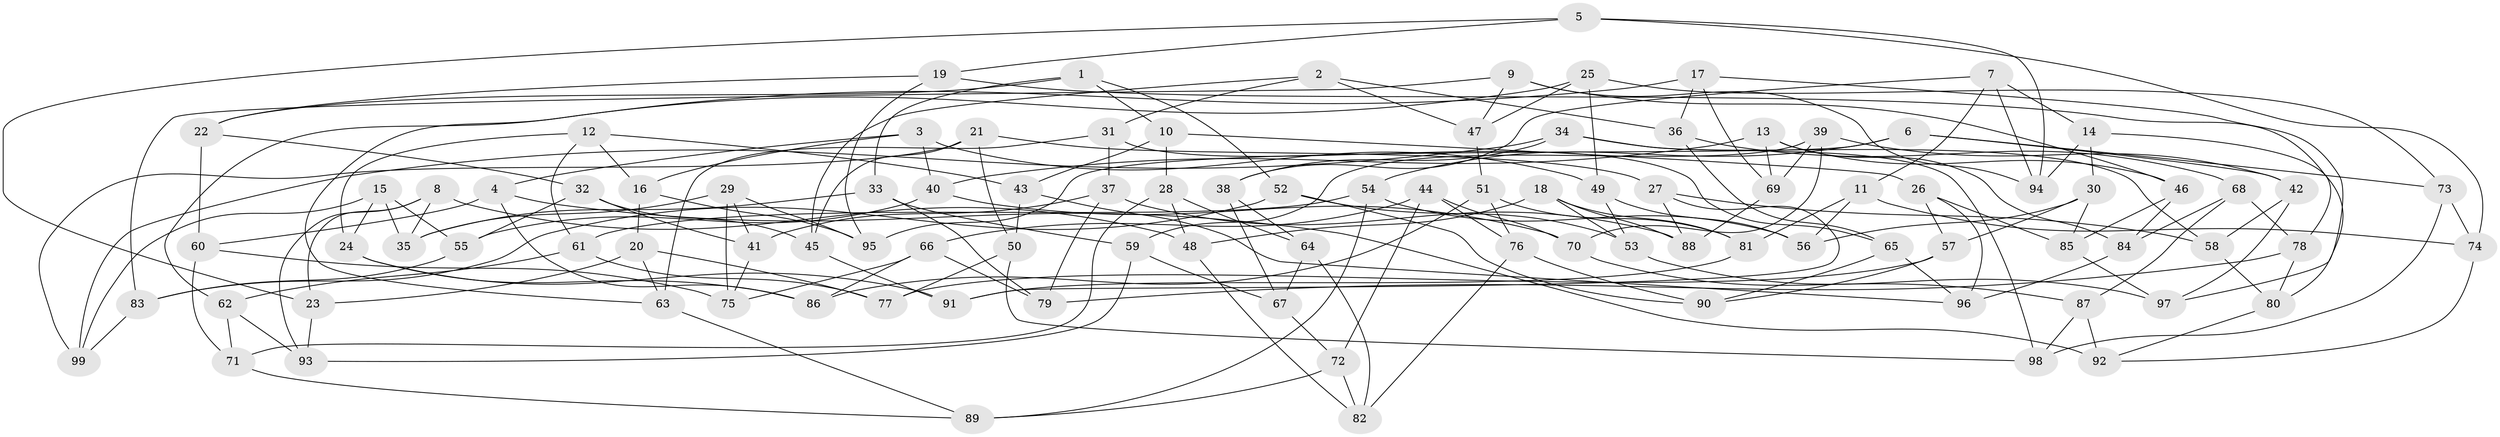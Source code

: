 // Generated by graph-tools (version 1.1) at 2025/37/03/09/25 02:37:50]
// undirected, 99 vertices, 198 edges
graph export_dot {
graph [start="1"]
  node [color=gray90,style=filled];
  1;
  2;
  3;
  4;
  5;
  6;
  7;
  8;
  9;
  10;
  11;
  12;
  13;
  14;
  15;
  16;
  17;
  18;
  19;
  20;
  21;
  22;
  23;
  24;
  25;
  26;
  27;
  28;
  29;
  30;
  31;
  32;
  33;
  34;
  35;
  36;
  37;
  38;
  39;
  40;
  41;
  42;
  43;
  44;
  45;
  46;
  47;
  48;
  49;
  50;
  51;
  52;
  53;
  54;
  55;
  56;
  57;
  58;
  59;
  60;
  61;
  62;
  63;
  64;
  65;
  66;
  67;
  68;
  69;
  70;
  71;
  72;
  73;
  74;
  75;
  76;
  77;
  78;
  79;
  80;
  81;
  82;
  83;
  84;
  85;
  86;
  87;
  88;
  89;
  90;
  91;
  92;
  93;
  94;
  95;
  96;
  97;
  98;
  99;
  1 -- 22;
  1 -- 10;
  1 -- 52;
  1 -- 33;
  2 -- 47;
  2 -- 45;
  2 -- 31;
  2 -- 36;
  3 -- 16;
  3 -- 49;
  3 -- 4;
  3 -- 40;
  4 -- 60;
  4 -- 92;
  4 -- 86;
  5 -- 94;
  5 -- 23;
  5 -- 19;
  5 -- 74;
  6 -- 42;
  6 -- 95;
  6 -- 73;
  6 -- 54;
  7 -- 11;
  7 -- 38;
  7 -- 94;
  7 -- 14;
  8 -- 35;
  8 -- 93;
  8 -- 23;
  8 -- 48;
  9 -- 83;
  9 -- 47;
  9 -- 46;
  9 -- 94;
  10 -- 26;
  10 -- 28;
  10 -- 43;
  11 -- 56;
  11 -- 81;
  11 -- 74;
  12 -- 16;
  12 -- 24;
  12 -- 43;
  12 -- 61;
  13 -- 84;
  13 -- 46;
  13 -- 69;
  13 -- 40;
  14 -- 30;
  14 -- 80;
  14 -- 94;
  15 -- 55;
  15 -- 24;
  15 -- 35;
  15 -- 99;
  16 -- 95;
  16 -- 20;
  17 -- 36;
  17 -- 69;
  17 -- 62;
  17 -- 97;
  18 -- 81;
  18 -- 53;
  18 -- 48;
  18 -- 88;
  19 -- 95;
  19 -- 22;
  19 -- 78;
  20 -- 63;
  20 -- 77;
  20 -- 23;
  21 -- 50;
  21 -- 45;
  21 -- 99;
  21 -- 27;
  22 -- 32;
  22 -- 60;
  23 -- 93;
  24 -- 86;
  24 -- 91;
  25 -- 49;
  25 -- 73;
  25 -- 63;
  25 -- 47;
  26 -- 57;
  26 -- 96;
  26 -- 85;
  27 -- 58;
  27 -- 91;
  27 -- 88;
  28 -- 71;
  28 -- 48;
  28 -- 64;
  29 -- 75;
  29 -- 95;
  29 -- 35;
  29 -- 41;
  30 -- 85;
  30 -- 57;
  30 -- 56;
  31 -- 37;
  31 -- 63;
  31 -- 65;
  32 -- 41;
  32 -- 45;
  32 -- 55;
  33 -- 59;
  33 -- 35;
  33 -- 79;
  34 -- 98;
  34 -- 99;
  34 -- 38;
  34 -- 58;
  36 -- 68;
  36 -- 65;
  37 -- 88;
  37 -- 41;
  37 -- 79;
  38 -- 67;
  38 -- 64;
  39 -- 42;
  39 -- 59;
  39 -- 70;
  39 -- 69;
  40 -- 55;
  40 -- 70;
  41 -- 75;
  42 -- 58;
  42 -- 97;
  43 -- 50;
  43 -- 96;
  44 -- 70;
  44 -- 66;
  44 -- 72;
  44 -- 76;
  45 -- 91;
  46 -- 85;
  46 -- 84;
  47 -- 51;
  48 -- 82;
  49 -- 53;
  49 -- 56;
  50 -- 98;
  50 -- 77;
  51 -- 76;
  51 -- 86;
  51 -- 81;
  52 -- 83;
  52 -- 53;
  52 -- 90;
  53 -- 97;
  54 -- 89;
  54 -- 61;
  54 -- 56;
  55 -- 83;
  57 -- 77;
  57 -- 90;
  58 -- 80;
  59 -- 93;
  59 -- 67;
  60 -- 75;
  60 -- 71;
  61 -- 77;
  61 -- 62;
  62 -- 71;
  62 -- 93;
  63 -- 89;
  64 -- 82;
  64 -- 67;
  65 -- 96;
  65 -- 90;
  66 -- 75;
  66 -- 86;
  66 -- 79;
  67 -- 72;
  68 -- 87;
  68 -- 78;
  68 -- 84;
  69 -- 88;
  70 -- 87;
  71 -- 89;
  72 -- 82;
  72 -- 89;
  73 -- 74;
  73 -- 98;
  74 -- 92;
  76 -- 90;
  76 -- 82;
  78 -- 80;
  78 -- 79;
  80 -- 92;
  81 -- 91;
  83 -- 99;
  84 -- 96;
  85 -- 97;
  87 -- 98;
  87 -- 92;
}
